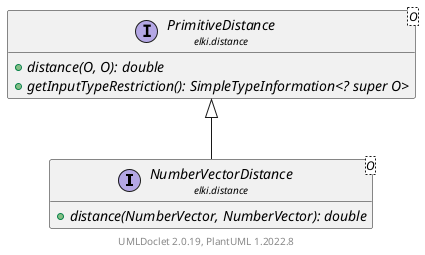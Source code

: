 @startuml
    remove .*\.(Instance|Par|Parameterizer|Factory)$
    set namespaceSeparator none
    hide empty fields
    hide empty methods

    interface "<size:14>NumberVectorDistance\n<size:10>elki.distance" as elki.distance.NumberVectorDistance<O> [[NumberVectorDistance.html]] {
        {abstract} +distance(NumberVector, NumberVector): double
    }

    interface "<size:14>PrimitiveDistance\n<size:10>elki.distance" as elki.distance.PrimitiveDistance<O> [[PrimitiveDistance.html]] {
        {abstract} +distance(O, O): double
        {abstract} +getInputTypeRestriction(): SimpleTypeInformation<? super O>
    }

    elki.distance.PrimitiveDistance <|-- elki.distance.NumberVectorDistance

    center footer UMLDoclet 2.0.19, PlantUML 1.2022.8
@enduml
